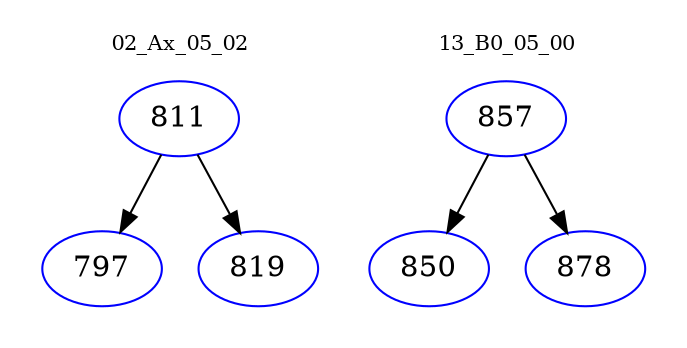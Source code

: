 digraph{
subgraph cluster_0 {
color = white
label = "02_Ax_05_02";
fontsize=10;
T0_811 [label="811", color="blue"]
T0_811 -> T0_797 [color="black"]
T0_797 [label="797", color="blue"]
T0_811 -> T0_819 [color="black"]
T0_819 [label="819", color="blue"]
}
subgraph cluster_1 {
color = white
label = "13_B0_05_00";
fontsize=10;
T1_857 [label="857", color="blue"]
T1_857 -> T1_850 [color="black"]
T1_850 [label="850", color="blue"]
T1_857 -> T1_878 [color="black"]
T1_878 [label="878", color="blue"]
}
}
